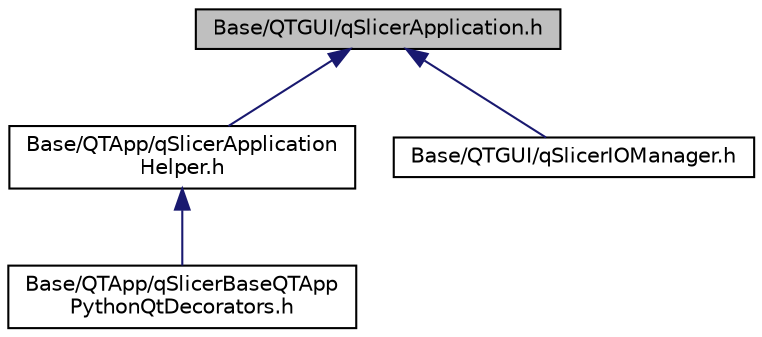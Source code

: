 digraph "Base/QTGUI/qSlicerApplication.h"
{
  bgcolor="transparent";
  edge [fontname="Helvetica",fontsize="10",labelfontname="Helvetica",labelfontsize="10"];
  node [fontname="Helvetica",fontsize="10",shape=record];
  Node14 [label="Base/QTGUI/qSlicerApplication.h",height=0.2,width=0.4,color="black", fillcolor="grey75", style="filled", fontcolor="black"];
  Node14 -> Node15 [dir="back",color="midnightblue",fontsize="10",style="solid",fontname="Helvetica"];
  Node15 [label="Base/QTApp/qSlicerApplication\lHelper.h",height=0.2,width=0.4,color="black",URL="$qSlicerApplicationHelper_8h.html"];
  Node15 -> Node16 [dir="back",color="midnightblue",fontsize="10",style="solid",fontname="Helvetica"];
  Node16 [label="Base/QTApp/qSlicerBaseQTApp\lPythonQtDecorators.h",height=0.2,width=0.4,color="black",URL="$qSlicerBaseQTAppPythonQtDecorators_8h.html"];
  Node14 -> Node17 [dir="back",color="midnightblue",fontsize="10",style="solid",fontname="Helvetica"];
  Node17 [label="Base/QTGUI/qSlicerIOManager.h",height=0.2,width=0.4,color="black",URL="$qSlicerIOManager_8h.html"];
}
